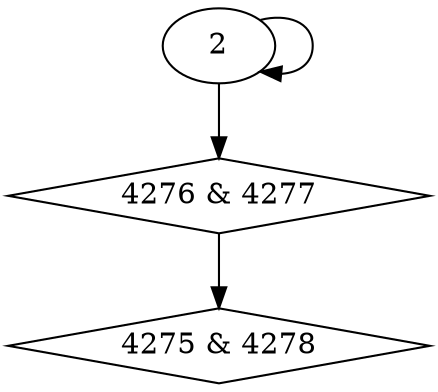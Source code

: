digraph {
0 [label = "4275 & 4278", shape = diamond];
1 [label = "4276 & 4277", shape = diamond];
1 -> 0;
2 -> 1;
2 -> 2;
}
